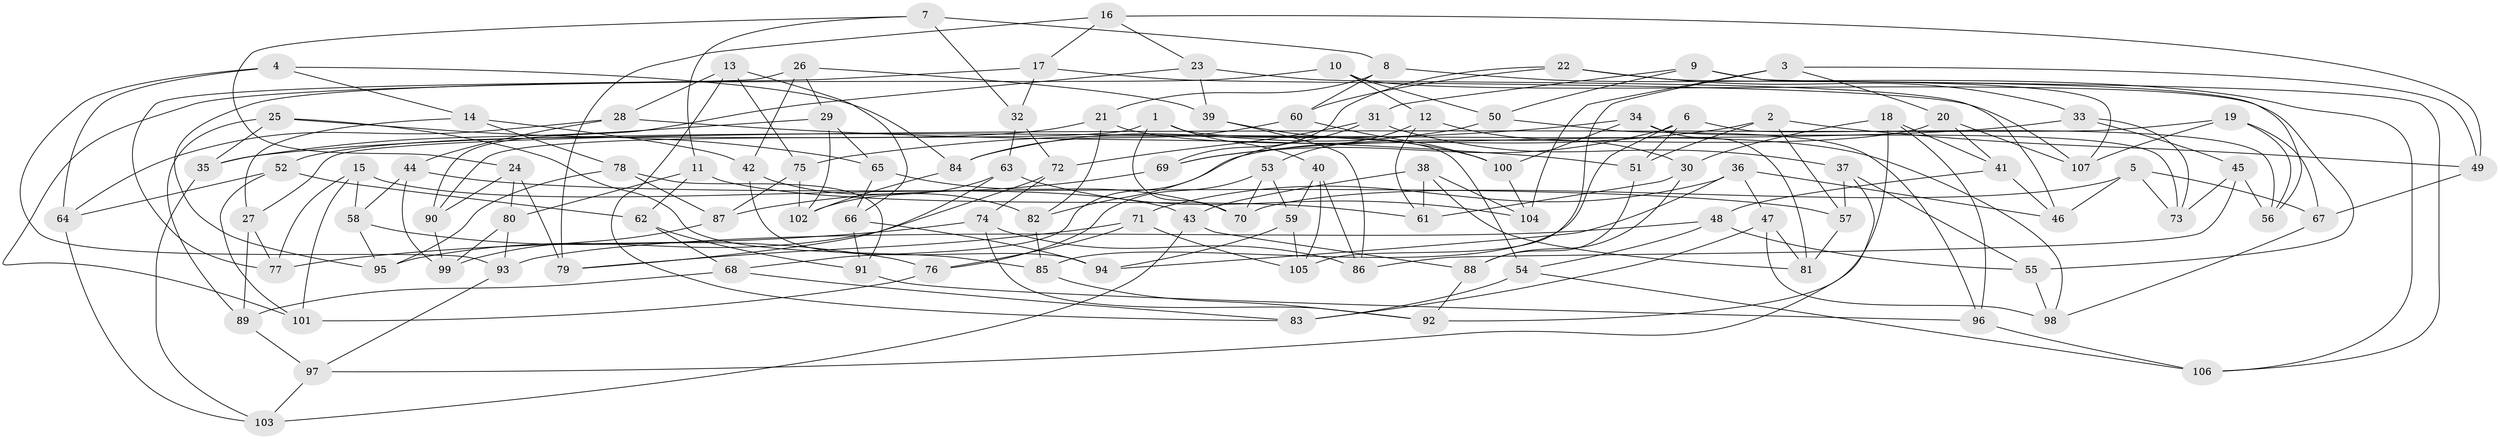 // coarse degree distribution, {6: 0.5588235294117647, 4: 0.4117647058823529, 3: 0.014705882352941176, 5: 0.014705882352941176}
// Generated by graph-tools (version 1.1) at 2025/24/03/03/25 07:24:23]
// undirected, 107 vertices, 214 edges
graph export_dot {
graph [start="1"]
  node [color=gray90,style=filled];
  1;
  2;
  3;
  4;
  5;
  6;
  7;
  8;
  9;
  10;
  11;
  12;
  13;
  14;
  15;
  16;
  17;
  18;
  19;
  20;
  21;
  22;
  23;
  24;
  25;
  26;
  27;
  28;
  29;
  30;
  31;
  32;
  33;
  34;
  35;
  36;
  37;
  38;
  39;
  40;
  41;
  42;
  43;
  44;
  45;
  46;
  47;
  48;
  49;
  50;
  51;
  52;
  53;
  54;
  55;
  56;
  57;
  58;
  59;
  60;
  61;
  62;
  63;
  64;
  65;
  66;
  67;
  68;
  69;
  70;
  71;
  72;
  73;
  74;
  75;
  76;
  77;
  78;
  79;
  80;
  81;
  82;
  83;
  84;
  85;
  86;
  87;
  88;
  89;
  90;
  91;
  92;
  93;
  94;
  95;
  96;
  97;
  98;
  99;
  100;
  101;
  102;
  103;
  104;
  105;
  106;
  107;
  1 -- 70;
  1 -- 54;
  1 -- 90;
  1 -- 40;
  2 -- 69;
  2 -- 51;
  2 -- 49;
  2 -- 57;
  3 -- 104;
  3 -- 105;
  3 -- 20;
  3 -- 49;
  4 -- 84;
  4 -- 14;
  4 -- 64;
  4 -- 93;
  5 -- 46;
  5 -- 73;
  5 -- 70;
  5 -- 67;
  6 -- 56;
  6 -- 51;
  6 -- 69;
  6 -- 85;
  7 -- 11;
  7 -- 8;
  7 -- 32;
  7 -- 24;
  8 -- 21;
  8 -- 106;
  8 -- 60;
  9 -- 50;
  9 -- 107;
  9 -- 31;
  9 -- 106;
  10 -- 55;
  10 -- 50;
  10 -- 12;
  10 -- 95;
  11 -- 80;
  11 -- 62;
  11 -- 61;
  12 -- 30;
  12 -- 61;
  12 -- 53;
  13 -- 75;
  13 -- 66;
  13 -- 83;
  13 -- 28;
  14 -- 42;
  14 -- 27;
  14 -- 78;
  15 -- 43;
  15 -- 77;
  15 -- 101;
  15 -- 58;
  16 -- 49;
  16 -- 17;
  16 -- 79;
  16 -- 23;
  17 -- 107;
  17 -- 32;
  17 -- 101;
  18 -- 41;
  18 -- 30;
  18 -- 92;
  18 -- 96;
  19 -- 107;
  19 -- 27;
  19 -- 56;
  19 -- 67;
  20 -- 82;
  20 -- 41;
  20 -- 107;
  21 -- 52;
  21 -- 98;
  21 -- 82;
  22 -- 33;
  22 -- 69;
  22 -- 56;
  22 -- 60;
  23 -- 90;
  23 -- 46;
  23 -- 39;
  24 -- 80;
  24 -- 90;
  24 -- 79;
  25 -- 65;
  25 -- 89;
  25 -- 85;
  25 -- 35;
  26 -- 42;
  26 -- 77;
  26 -- 29;
  26 -- 39;
  27 -- 77;
  27 -- 89;
  28 -- 64;
  28 -- 44;
  28 -- 51;
  29 -- 102;
  29 -- 65;
  29 -- 35;
  30 -- 61;
  30 -- 88;
  31 -- 68;
  31 -- 72;
  31 -- 37;
  32 -- 63;
  32 -- 72;
  33 -- 45;
  33 -- 35;
  33 -- 73;
  34 -- 81;
  34 -- 73;
  34 -- 75;
  34 -- 100;
  35 -- 103;
  36 -- 94;
  36 -- 47;
  36 -- 71;
  36 -- 46;
  37 -- 97;
  37 -- 57;
  37 -- 55;
  38 -- 104;
  38 -- 81;
  38 -- 61;
  38 -- 43;
  39 -- 86;
  39 -- 100;
  40 -- 59;
  40 -- 105;
  40 -- 86;
  41 -- 46;
  41 -- 48;
  42 -- 94;
  42 -- 82;
  43 -- 88;
  43 -- 103;
  44 -- 57;
  44 -- 99;
  44 -- 58;
  45 -- 86;
  45 -- 56;
  45 -- 73;
  47 -- 81;
  47 -- 98;
  47 -- 83;
  48 -- 54;
  48 -- 55;
  48 -- 93;
  49 -- 67;
  50 -- 96;
  50 -- 84;
  51 -- 88;
  52 -- 64;
  52 -- 101;
  52 -- 62;
  53 -- 59;
  53 -- 76;
  53 -- 70;
  54 -- 106;
  54 -- 83;
  55 -- 98;
  57 -- 81;
  58 -- 95;
  58 -- 76;
  59 -- 105;
  59 -- 94;
  60 -- 84;
  60 -- 100;
  62 -- 91;
  62 -- 68;
  63 -- 104;
  63 -- 79;
  63 -- 102;
  64 -- 103;
  65 -- 70;
  65 -- 66;
  66 -- 94;
  66 -- 91;
  67 -- 98;
  68 -- 89;
  68 -- 83;
  69 -- 87;
  71 -- 76;
  71 -- 79;
  71 -- 105;
  72 -- 74;
  72 -- 95;
  74 -- 86;
  74 -- 77;
  74 -- 92;
  75 -- 102;
  75 -- 87;
  76 -- 101;
  78 -- 91;
  78 -- 87;
  78 -- 95;
  80 -- 93;
  80 -- 99;
  82 -- 85;
  84 -- 102;
  85 -- 92;
  87 -- 99;
  88 -- 92;
  89 -- 97;
  90 -- 99;
  91 -- 96;
  93 -- 97;
  96 -- 106;
  97 -- 103;
  100 -- 104;
}
